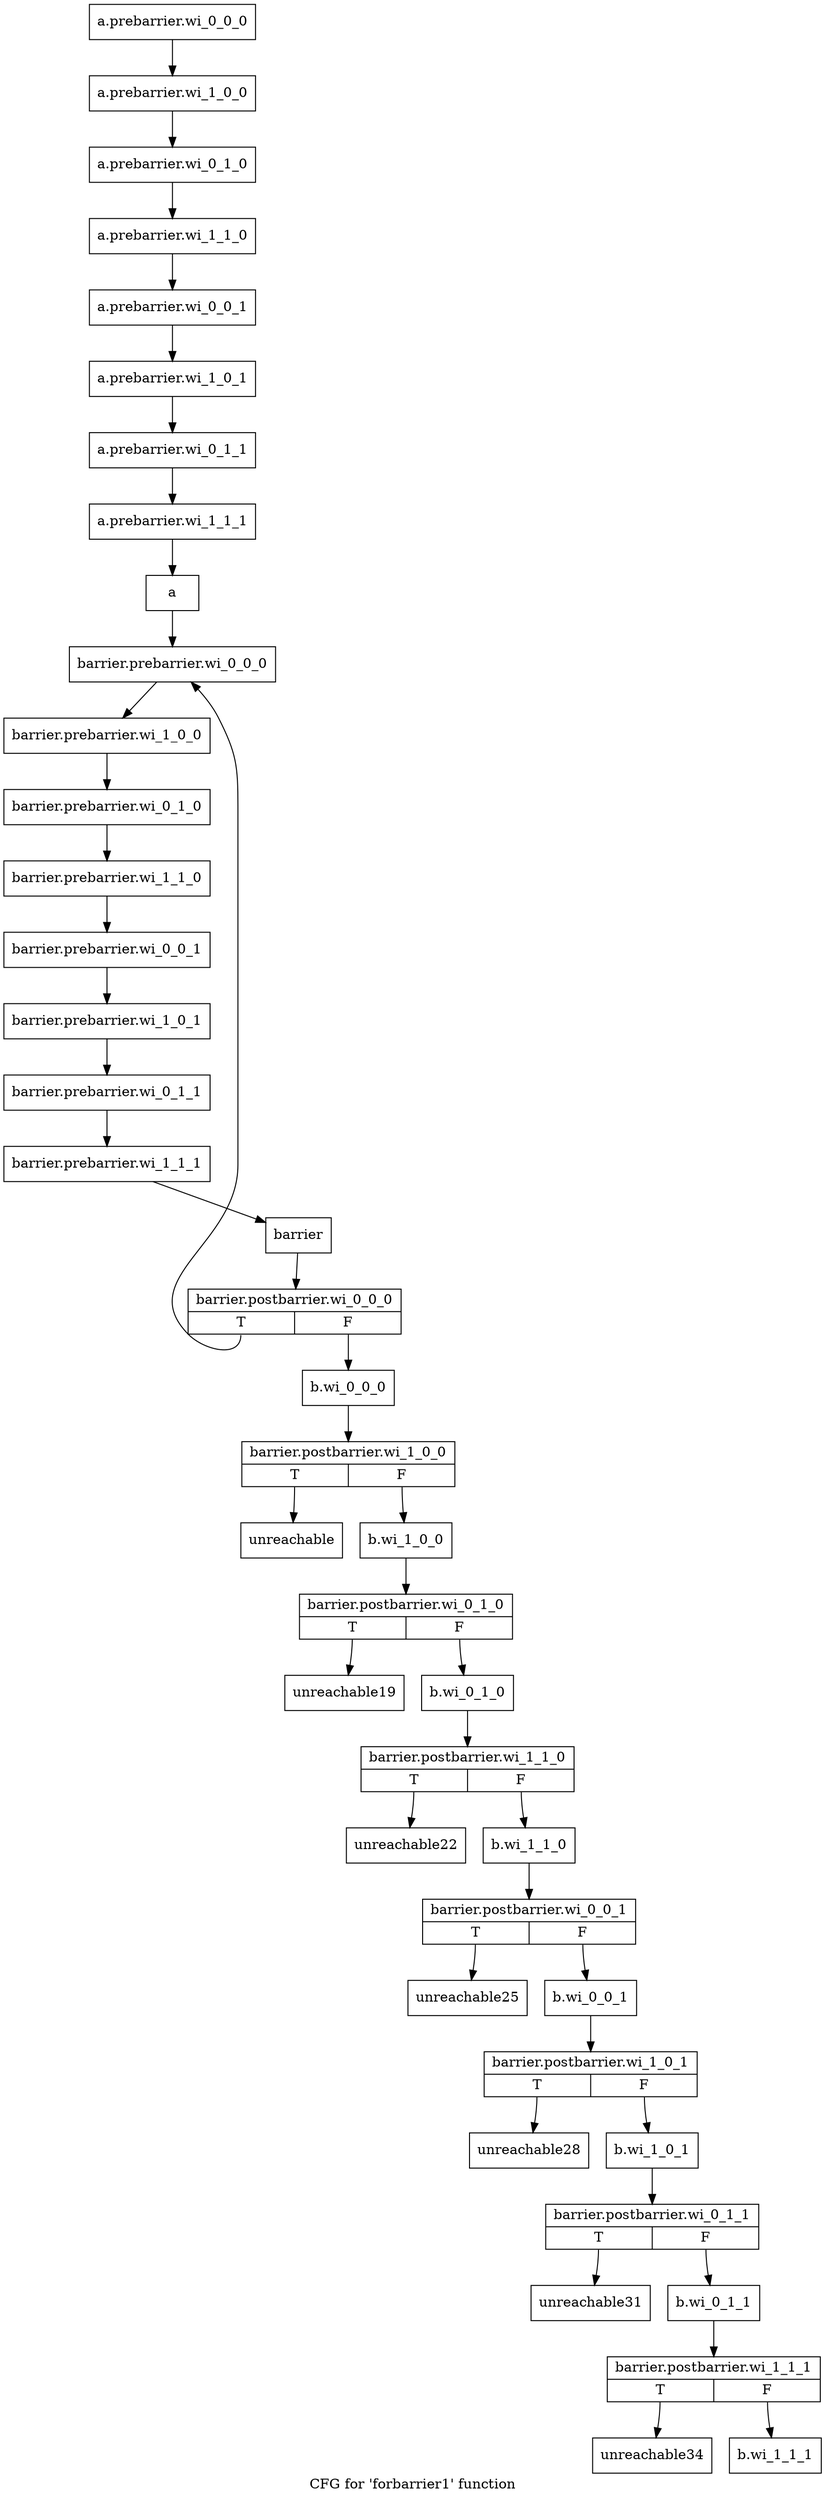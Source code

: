 digraph "CFG for 'forbarrier1' function" {
	label="CFG for 'forbarrier1' function";

	Node0x1843030 [shape=record,label="{a.prebarrier.wi_0_0_0}"];
	Node0x1843030 -> Node0x1843220;
	Node0x1843370 [shape=record,label="{a}"];
	Node0x1843370 -> Node0x1843d80;
	Node0x1843d80 [shape=record,label="{barrier.prebarrier.wi_0_0_0}"];
	Node0x1843d80 -> Node0x1843ee0;
	Node0x1844000 [shape=record,label="{barrier}"];
	Node0x1844000 -> Node0x1844140;
	Node0x1844140 [shape=record,label="{barrier.postbarrier.wi_0_0_0|{<s0>T|<s1>F}}"];
	Node0x1844140:s0 -> Node0x1843d80;
	Node0x1844140:s1 -> Node0x18442f0;
	Node0x18442f0 [shape=record,label="{b.wi_0_0_0}"];
	Node0x18442f0 -> Node0x1844400;
	Node0x1843220 [shape=record,label="{a.prebarrier.wi_1_0_0}"];
	Node0x1843220 -> Node0x1844520;
	Node0x1844520 [shape=record,label="{a.prebarrier.wi_0_1_0}"];
	Node0x1844520 -> Node0x1844640;
	Node0x1844640 [shape=record,label="{a.prebarrier.wi_1_1_0}"];
	Node0x1844640 -> Node0x1844750;
	Node0x1844750 [shape=record,label="{a.prebarrier.wi_0_0_1}"];
	Node0x1844750 -> Node0x1844860;
	Node0x1844860 [shape=record,label="{a.prebarrier.wi_1_0_1}"];
	Node0x1844860 -> Node0x1843110;
	Node0x1843110 [shape=record,label="{a.prebarrier.wi_0_1_1}"];
	Node0x1843110 -> Node0x1844b90;
	Node0x1844b90 [shape=record,label="{a.prebarrier.wi_1_1_1}"];
	Node0x1844b90 -> Node0x1843370;
	Node0x1843ee0 [shape=record,label="{barrier.prebarrier.wi_1_0_0}"];
	Node0x1843ee0 -> Node0x1844d50;
	Node0x1844d50 [shape=record,label="{barrier.prebarrier.wi_0_1_0}"];
	Node0x1844d50 -> Node0x1844e30;
	Node0x1844e30 [shape=record,label="{barrier.prebarrier.wi_1_1_0}"];
	Node0x1844e30 -> Node0x1844f10;
	Node0x1844f10 [shape=record,label="{barrier.prebarrier.wi_0_0_1}"];
	Node0x1844f10 -> Node0x1845030;
	Node0x1845030 [shape=record,label="{barrier.prebarrier.wi_1_0_1}"];
	Node0x1845030 -> Node0x1845150;
	Node0x1845150 [shape=record,label="{barrier.prebarrier.wi_0_1_1}"];
	Node0x1845150 -> Node0x1845270;
	Node0x1845270 [shape=record,label="{barrier.prebarrier.wi_1_1_1}"];
	Node0x1845270 -> Node0x1844000;
	Node0x1845440 [shape=record,label="{b.wi_1_0_0}"];
	Node0x1845440 -> Node0x18454a0;
	Node0x1844400 [shape=record,label="{barrier.postbarrier.wi_1_0_0|{<s0>T|<s1>F}}"];
	Node0x1844400:s0 -> Node0x1845580;
	Node0x1844400:s1 -> Node0x1845440;
	Node0x1845580 [shape=record,label="{unreachable}"];
	Node0x18454a0 [shape=record,label="{barrier.postbarrier.wi_0_1_0|{<s0>T|<s1>F}}"];
	Node0x18454a0:s0 -> Node0x18457a0;
	Node0x18454a0:s1 -> Node0x18448f0;
	Node0x18448f0 [shape=record,label="{b.wi_0_1_0}"];
	Node0x18448f0 -> Node0x1844a60;
	Node0x18457a0 [shape=record,label="{unreachable19}"];
	Node0x1844a60 [shape=record,label="{barrier.postbarrier.wi_1_1_0|{<s0>T|<s1>F}}"];
	Node0x1844a60:s0 -> Node0x1845d00;
	Node0x1844a60:s1 -> Node0x1845d60;
	Node0x1845d60 [shape=record,label="{b.wi_1_1_0}"];
	Node0x1845d60 -> Node0x1845ed0;
	Node0x1845d00 [shape=record,label="{unreachable22}"];
	Node0x1845ed0 [shape=record,label="{barrier.postbarrier.wi_0_0_1|{<s0>T|<s1>F}}"];
	Node0x1845ed0:s0 -> Node0x1846010;
	Node0x1845ed0:s1 -> Node0x18460a0;
	Node0x18460a0 [shape=record,label="{b.wi_0_0_1}"];
	Node0x18460a0 -> Node0x18461e0;
	Node0x1846010 [shape=record,label="{unreachable25}"];
	Node0x18461e0 [shape=record,label="{barrier.postbarrier.wi_1_0_1|{<s0>T|<s1>F}}"];
	Node0x18461e0:s0 -> Node0x1846320;
	Node0x18461e0:s1 -> Node0x18463b0;
	Node0x18463b0 [shape=record,label="{b.wi_1_0_1}"];
	Node0x18463b0 -> Node0x18464f0;
	Node0x1846320 [shape=record,label="{unreachable28}"];
	Node0x18464f0 [shape=record,label="{barrier.postbarrier.wi_0_1_1|{<s0>T|<s1>F}}"];
	Node0x18464f0:s0 -> Node0x1846670;
	Node0x18464f0:s1 -> Node0x1846700;
	Node0x1846700 [shape=record,label="{b.wi_0_1_1}"];
	Node0x1846700 -> Node0x1846840;
	Node0x1846670 [shape=record,label="{unreachable31}"];
	Node0x1846840 [shape=record,label="{barrier.postbarrier.wi_1_1_1|{<s0>T|<s1>F}}"];
	Node0x1846840:s0 -> Node0x18469c0;
	Node0x1846840:s1 -> Node0x1846a50;
	Node0x1846a50 [shape=record,label="{b.wi_1_1_1}"];
	Node0x18469c0 [shape=record,label="{unreachable34}"];
}
